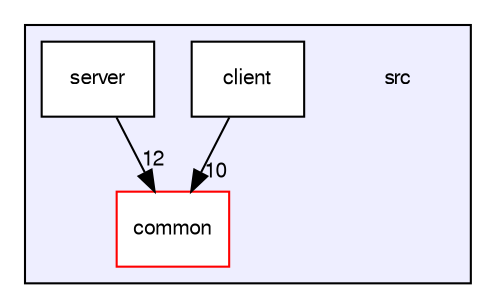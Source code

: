 digraph "src" {
  compound=true
  node [ fontsize="10", fontname="FreeSans"];
  edge [ labelfontsize="10", labelfontname="FreeSans"];
  subgraph clusterdir_68267d1309a1af8e8297ef4c3efbcdba {
    graph [ bgcolor="#eeeeff", pencolor="black", label="" URL="dir_68267d1309a1af8e8297ef4c3efbcdba.html"];
    dir_68267d1309a1af8e8297ef4c3efbcdba [shape=plaintext label="src"];
    dir_6908ff505388a07996d238c763adbdab [shape=box label="client" color="black" fillcolor="white" style="filled" URL="dir_6908ff505388a07996d238c763adbdab.html"];
    dir_fdedb0aba14d44ce9d99bc100e026e6a [shape=box label="common" color="red" fillcolor="white" style="filled" URL="dir_fdedb0aba14d44ce9d99bc100e026e6a.html"];
    dir_075bb3ff235063c77951cd176d15a741 [shape=box label="server" color="black" fillcolor="white" style="filled" URL="dir_075bb3ff235063c77951cd176d15a741.html"];
  }
  dir_075bb3ff235063c77951cd176d15a741->dir_fdedb0aba14d44ce9d99bc100e026e6a [headlabel="12", labeldistance=1.5 headhref="dir_000002_000003.html"];
  dir_6908ff505388a07996d238c763adbdab->dir_fdedb0aba14d44ce9d99bc100e026e6a [headlabel="10", labeldistance=1.5 headhref="dir_000001_000003.html"];
}
